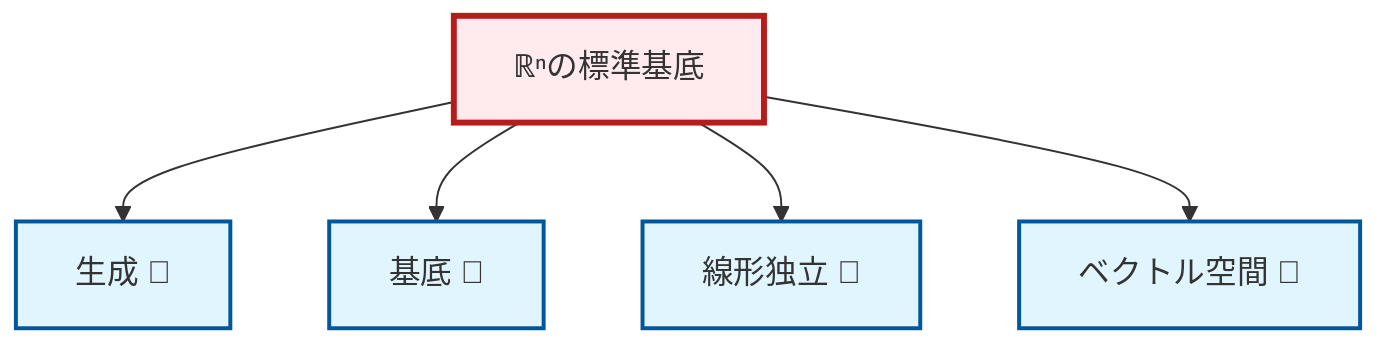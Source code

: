 graph TD
    classDef definition fill:#e1f5fe,stroke:#01579b,stroke-width:2px
    classDef theorem fill:#f3e5f5,stroke:#4a148c,stroke-width:2px
    classDef axiom fill:#fff3e0,stroke:#e65100,stroke-width:2px
    classDef example fill:#e8f5e9,stroke:#1b5e20,stroke-width:2px
    classDef current fill:#ffebee,stroke:#b71c1c,stroke-width:3px
    def-span["生成 📝"]:::definition
    def-linear-independence["線形独立 📝"]:::definition
    def-vector-space["ベクトル空間 📝"]:::definition
    def-basis["基底 📝"]:::definition
    ex-standard-basis-rn["ℝⁿの標準基底"]:::example
    ex-standard-basis-rn --> def-span
    ex-standard-basis-rn --> def-basis
    ex-standard-basis-rn --> def-linear-independence
    ex-standard-basis-rn --> def-vector-space
    class ex-standard-basis-rn current
